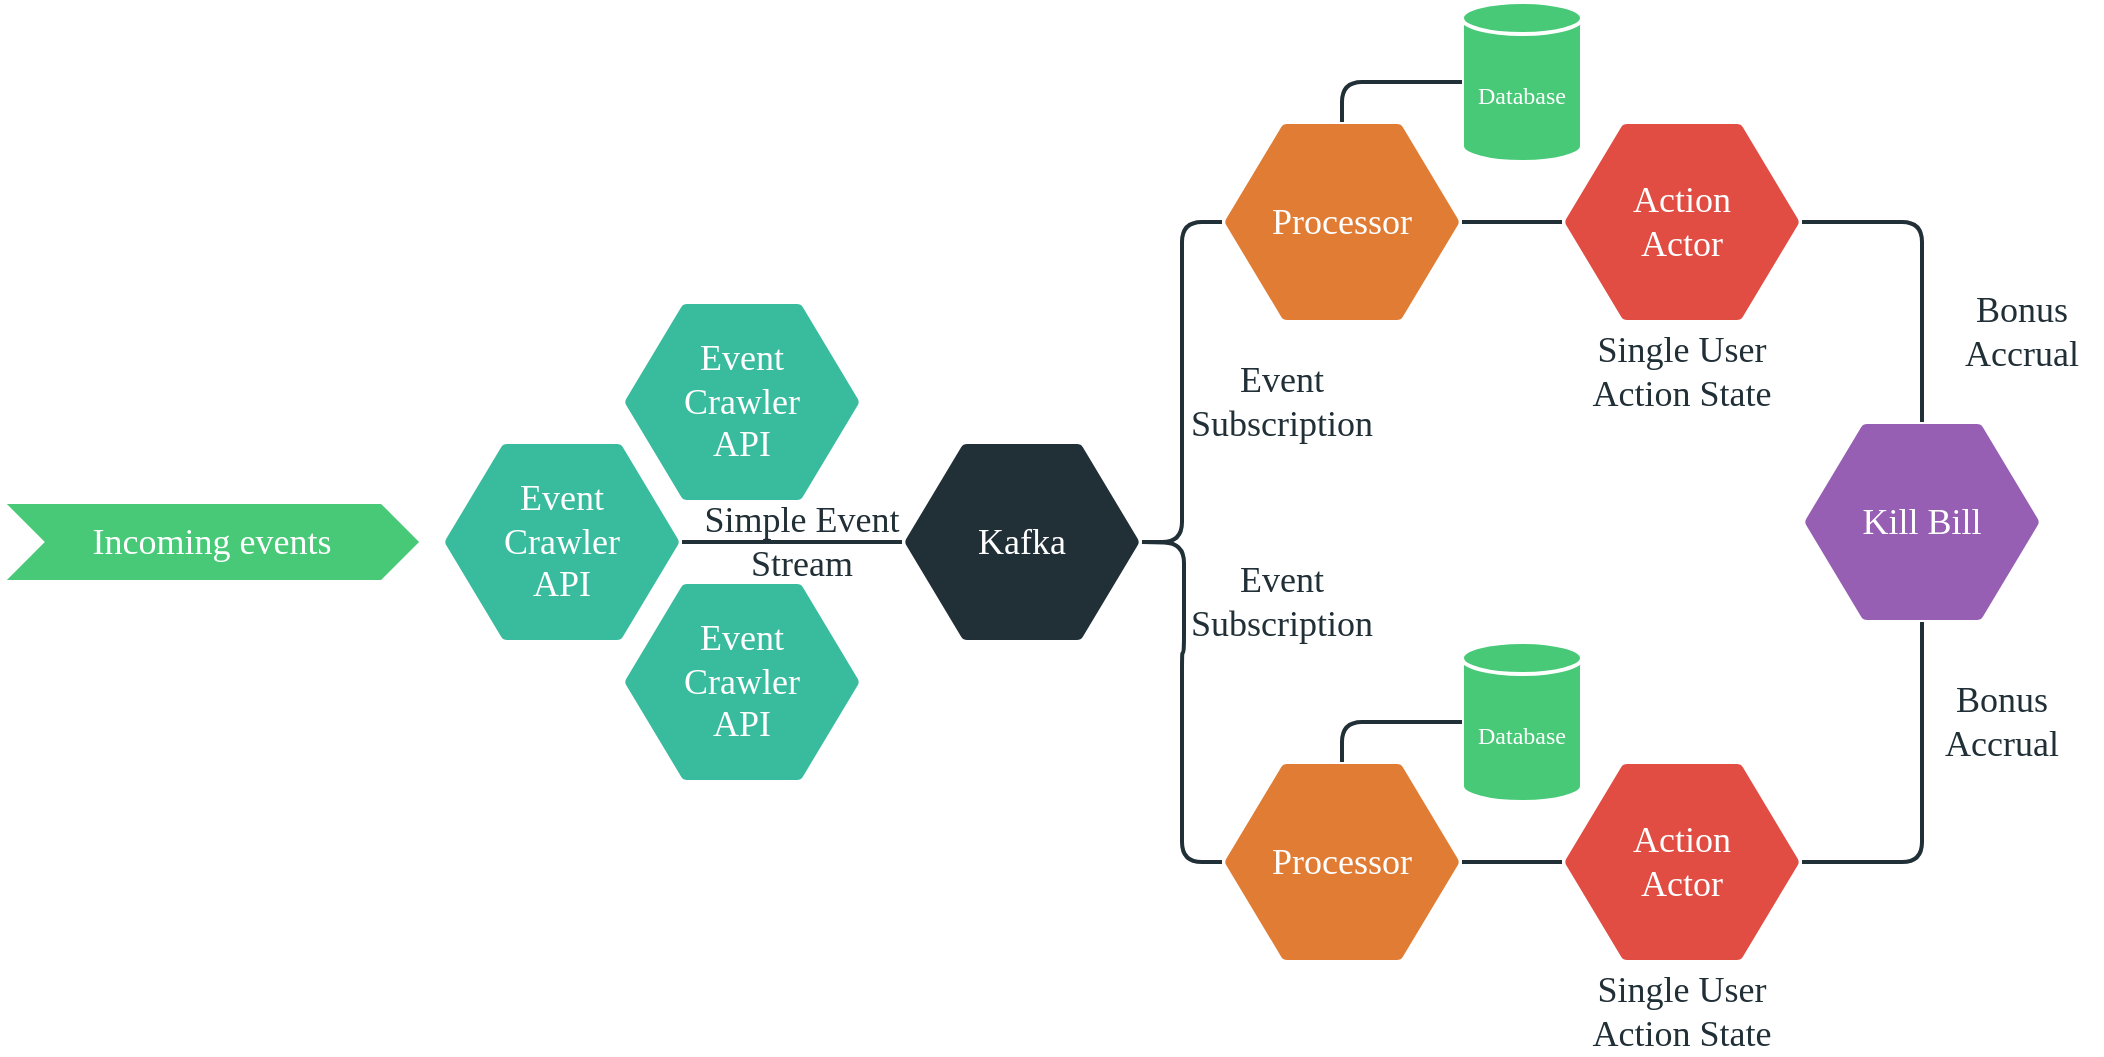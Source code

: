 <mxfile version="21.1.8" type="github">
  <diagram name="Page-1" id="EkcBWl33x27QQIGS0N1F">
    <mxGraphModel dx="1368" dy="921" grid="1" gridSize="10" guides="1" tooltips="1" connect="1" arrows="1" fold="1" page="1" pageScale="1" pageWidth="1169" pageHeight="827" math="0" shadow="0">
      <root>
        <mxCell id="0" />
        <mxCell id="1" parent="0" />
        <mxCell id="jIdbUyjtshOf3kJLoOCw-8" value="Database" style="shape=cylinder3;whiteSpace=wrap;html=1;boundedLbl=1;backgroundOutline=1;size=8;rounded=1;shadow=0;fontFamily=Titillium Web;fontSize=12;fontColor=#FFFFFF;strokeColor=#FFFFFF;strokeWidth=2;fillColor=#47C977;spacingTop=0;arcSize=5;comic=0;" parent="1" vertex="1">
          <mxGeometry x="790" y="140" width="60" height="80" as="geometry" />
        </mxCell>
        <mxCell id="jIdbUyjtshOf3kJLoOCw-1" value="Kafka" style="shape=hexagon;perimeter=hexagonPerimeter2;fontFamily=Titillium Web;fontSize=18;resizable=0;movable=1;autosize=0;snapToPoint=1;arcSize=5;size=0.25;labelPadding=0;part=0;rounded=1;shadow=0;comic=0;fontColor=#FFFFFF;html=1;whiteSpace=wrap;strokeColor=#FFFFFF;strokeWidth=2;editable=1;allowArrows=1;connectable=1;recursiveResize=1;expand=1;rotatable=0;fillColor=#212F37;" parent="1" vertex="1">
          <mxGeometry x="510" y="360" width="120" height="100" as="geometry" />
        </mxCell>
        <mxCell id="jIdbUyjtshOf3kJLoOCw-2" value="Event&lt;br&gt;Crawler&lt;br&gt;API" style="shape=hexagon;perimeter=hexagonPerimeter2;fontFamily=Titillium Web;fontSize=18;resizable=0;movable=1;autosize=0;snapToPoint=1;arcSize=5;size=0.25;labelPadding=0;part=0;rounded=1;shadow=0;comic=0;fontColor=#FFFFFF;html=1;whiteSpace=wrap;strokeColor=#FFFFFF;strokeWidth=2;editable=1;allowArrows=1;connectable=1;recursiveResize=1;expand=1;rotatable=0;fillColor=#39bc9d;" parent="1" vertex="1">
          <mxGeometry x="370" y="290" width="120" height="100" as="geometry" />
        </mxCell>
        <mxCell id="jIdbUyjtshOf3kJLoOCw-3" value="Event&lt;br&gt;Crawler&lt;br&gt;API" style="shape=hexagon;perimeter=hexagonPerimeter2;fontFamily=Titillium Web;fontSize=18;resizable=0;movable=1;autosize=0;snapToPoint=1;arcSize=5;size=0.25;labelPadding=0;part=0;rounded=1;shadow=0;comic=0;fontColor=#FFFFFF;html=1;whiteSpace=wrap;strokeColor=#FFFFFF;strokeWidth=2;editable=1;allowArrows=1;connectable=1;recursiveResize=1;expand=1;rotatable=0;fillColor=#39bc9d;" parent="1" vertex="1">
          <mxGeometry x="370" y="430" width="120" height="100" as="geometry" />
        </mxCell>
        <mxCell id="jIdbUyjtshOf3kJLoOCw-4" value="Event&lt;br&gt;Crawler&lt;br&gt;API" style="shape=hexagon;perimeter=hexagonPerimeter2;fontFamily=Titillium Web;fontSize=18;resizable=0;movable=1;autosize=0;snapToPoint=1;arcSize=5;size=0.25;labelPadding=0;part=0;rounded=1;shadow=0;comic=0;fontColor=#FFFFFF;html=1;whiteSpace=wrap;strokeColor=#FFFFFF;strokeWidth=2;editable=1;allowArrows=1;connectable=1;recursiveResize=1;expand=1;rotatable=0;fillColor=#39bc9d;" parent="1" vertex="1">
          <mxGeometry x="280" y="360" width="120" height="100" as="geometry" />
        </mxCell>
        <mxCell id="jIdbUyjtshOf3kJLoOCw-24" value="" style="edgeStyle=orthogonalEdgeStyle;html=1;strokeColor=#212f37;strokeWidth=2;fontFamily=Titillium Web;fontSize=18;fontColor=#212f37;startArrow=none;endArrow=none;elbow=vertical;" parent="1" source="jIdbUyjtshOf3kJLoOCw-5" target="jIdbUyjtshOf3kJLoOCw-10" edge="1">
          <mxGeometry relative="1" as="geometry" />
        </mxCell>
        <mxCell id="jIdbUyjtshOf3kJLoOCw-5" value="Processor" style="shape=hexagon;perimeter=hexagonPerimeter2;fontFamily=Titillium Web;fontSize=18;resizable=0;movable=1;autosize=0;snapToPoint=1;arcSize=5;size=0.25;labelPadding=0;part=0;rounded=1;shadow=0;comic=0;fontColor=#FFFFFF;html=1;whiteSpace=wrap;strokeColor=#FFFFFF;strokeWidth=2;editable=1;allowArrows=1;connectable=1;recursiveResize=1;expand=1;rotatable=0;fillColor=#e17c34;" parent="1" vertex="1">
          <mxGeometry x="670" y="200" width="120" height="100" as="geometry" />
        </mxCell>
        <mxCell id="jIdbUyjtshOf3kJLoOCw-10" value="Action&lt;br&gt;Actor" style="shape=hexagon;perimeter=hexagonPerimeter2;fontFamily=Titillium Web;fontSize=18;resizable=0;movable=1;autosize=0;snapToPoint=1;arcSize=5;size=0.25;labelPadding=0;part=0;rounded=1;shadow=0;comic=0;fontColor=#FFFFFF;html=1;whiteSpace=wrap;strokeColor=#FFFFFF;strokeWidth=2;editable=1;allowArrows=1;connectable=1;recursiveResize=1;expand=1;rotatable=0;fillColor=#e14d43;" parent="1" vertex="1">
          <mxGeometry x="840" y="200" width="120" height="100" as="geometry" />
        </mxCell>
        <mxCell id="jIdbUyjtshOf3kJLoOCw-11" value="Kill Bill" style="shape=hexagon;perimeter=hexagonPerimeter2;fontFamily=Titillium Web;fontSize=18;resizable=0;movable=1;autosize=0;snapToPoint=1;arcSize=5;size=0.25;labelPadding=0;part=0;rounded=1;shadow=0;comic=0;fontColor=#FFFFFF;html=1;whiteSpace=wrap;strokeColor=#FFFFFF;strokeWidth=2;editable=1;allowArrows=1;connectable=1;recursiveResize=1;expand=1;rotatable=0;fillColor=#965fb3;" parent="1" vertex="1">
          <mxGeometry x="960" y="350" width="120" height="100" as="geometry" />
        </mxCell>
        <mxCell id="jIdbUyjtshOf3kJLoOCw-18" style="edgeStyle=orthogonalEdgeStyle;orthogonalLoop=1;jettySize=auto;html=1;fontFamily=Titillium Web;fontSize=18;fontColor=#FFFFFF;rounded=1;strokeColor=#212F37;strokeWidth=2;endArrow=none;endFill=0;elbow=vertical;entryX=0;entryY=0.5;entryDx=0;entryDy=0;entryPerimeter=0;exitX=0.5;exitY=0;exitDx=0;exitDy=0;" parent="1" source="jIdbUyjtshOf3kJLoOCw-5" target="jIdbUyjtshOf3kJLoOCw-8" edge="1">
          <mxGeometry relative="1" as="geometry">
            <mxPoint x="790" y="179.5" as="targetPoint" />
            <mxPoint x="660" y="179.5" as="sourcePoint" />
          </mxGeometry>
        </mxCell>
        <mxCell id="jIdbUyjtshOf3kJLoOCw-19" style="edgeStyle=orthogonalEdgeStyle;orthogonalLoop=1;jettySize=auto;html=1;fontFamily=Titillium Web;fontSize=18;fontColor=#FFFFFF;rounded=1;strokeColor=#212F37;strokeWidth=2;endArrow=none;endFill=0;elbow=vertical;entryX=0;entryY=0.5;entryDx=0;entryDy=0;exitX=1;exitY=0.5;exitDx=0;exitDy=0;" parent="1" source="jIdbUyjtshOf3kJLoOCw-5" target="jIdbUyjtshOf3kJLoOCw-10" edge="1">
          <mxGeometry relative="1" as="geometry">
            <mxPoint x="840" y="250" as="targetPoint" />
            <mxPoint x="800" y="250" as="sourcePoint" />
          </mxGeometry>
        </mxCell>
        <mxCell id="jIdbUyjtshOf3kJLoOCw-20" style="edgeStyle=orthogonalEdgeStyle;orthogonalLoop=1;jettySize=auto;html=1;fontFamily=Titillium Web;fontSize=18;fontColor=#FFFFFF;rounded=1;strokeColor=#212F37;strokeWidth=2;endArrow=none;endFill=0;elbow=vertical;entryX=0.5;entryY=0;entryDx=0;entryDy=0;exitX=1;exitY=0.5;exitDx=0;exitDy=0;" parent="1" source="jIdbUyjtshOf3kJLoOCw-10" target="jIdbUyjtshOf3kJLoOCw-11" edge="1">
          <mxGeometry relative="1" as="geometry">
            <mxPoint x="1090" y="249.5" as="targetPoint" />
            <mxPoint x="990" y="250" as="sourcePoint" />
          </mxGeometry>
        </mxCell>
        <mxCell id="jIdbUyjtshOf3kJLoOCw-23" style="edgeStyle=orthogonalEdgeStyle;orthogonalLoop=1;jettySize=auto;html=1;exitX=1;exitY=0.5;exitDx=0;exitDy=0;fontFamily=Titillium Web;fontSize=18;fontColor=#FFFFFF;rounded=1;strokeColor=#212F37;strokeWidth=2;endArrow=none;endFill=0;elbow=vertical;entryX=0;entryY=0.5;entryDx=0;entryDy=0;" parent="1" source="jIdbUyjtshOf3kJLoOCw-4" target="jIdbUyjtshOf3kJLoOCw-1" edge="1">
          <mxGeometry relative="1" as="geometry">
            <mxPoint x="590" y="560" as="targetPoint" />
            <mxPoint x="460" y="560" as="sourcePoint" />
            <Array as="points">
              <mxPoint x="460" y="410" />
              <mxPoint x="460" y="410" />
            </Array>
          </mxGeometry>
        </mxCell>
        <mxCell id="jIdbUyjtshOf3kJLoOCw-25" style="edgeStyle=orthogonalEdgeStyle;orthogonalLoop=1;jettySize=auto;html=1;exitX=1;exitY=0.5;exitDx=0;exitDy=0;fontFamily=Titillium Web;fontSize=18;fontColor=#FFFFFF;rounded=1;strokeColor=#212F37;strokeWidth=2;endArrow=none;endFill=0;elbow=vertical;entryX=0;entryY=0.5;entryDx=0;entryDy=0;" parent="1" source="jIdbUyjtshOf3kJLoOCw-1" target="jIdbUyjtshOf3kJLoOCw-5" edge="1">
          <mxGeometry relative="1" as="geometry">
            <mxPoint x="660" y="249.5" as="targetPoint" />
            <mxPoint x="530" y="249.5" as="sourcePoint" />
          </mxGeometry>
        </mxCell>
        <mxCell id="jIdbUyjtshOf3kJLoOCw-27" value="Database" style="shape=cylinder3;whiteSpace=wrap;html=1;boundedLbl=1;backgroundOutline=1;size=8;rounded=1;shadow=0;fontFamily=Titillium Web;fontSize=12;fontColor=#FFFFFF;strokeColor=#FFFFFF;strokeWidth=2;fillColor=#47C977;spacingTop=0;arcSize=5;comic=0;" parent="1" vertex="1">
          <mxGeometry x="790" y="460" width="60" height="80" as="geometry" />
        </mxCell>
        <mxCell id="jIdbUyjtshOf3kJLoOCw-28" value="" style="edgeStyle=orthogonalEdgeStyle;html=1;strokeColor=#212f37;strokeWidth=2;fontFamily=Titillium Web;fontSize=18;fontColor=#212f37;startArrow=none;endArrow=none;elbow=vertical;" parent="1" source="jIdbUyjtshOf3kJLoOCw-29" target="jIdbUyjtshOf3kJLoOCw-30" edge="1">
          <mxGeometry relative="1" as="geometry" />
        </mxCell>
        <mxCell id="jIdbUyjtshOf3kJLoOCw-29" value="Processor" style="shape=hexagon;perimeter=hexagonPerimeter2;fontFamily=Titillium Web;fontSize=18;resizable=0;movable=1;autosize=0;snapToPoint=1;arcSize=5;size=0.25;labelPadding=0;part=0;rounded=1;shadow=0;comic=0;fontColor=#FFFFFF;html=1;whiteSpace=wrap;strokeColor=#FFFFFF;strokeWidth=2;editable=1;allowArrows=1;connectable=1;recursiveResize=1;expand=1;rotatable=0;fillColor=#e17c34;" parent="1" vertex="1">
          <mxGeometry x="670" y="520" width="120" height="100" as="geometry" />
        </mxCell>
        <mxCell id="jIdbUyjtshOf3kJLoOCw-30" value="Action&lt;br&gt;Actor" style="shape=hexagon;perimeter=hexagonPerimeter2;fontFamily=Titillium Web;fontSize=18;resizable=0;movable=1;autosize=0;snapToPoint=1;arcSize=5;size=0.25;labelPadding=0;part=0;rounded=1;shadow=0;comic=0;fontColor=#FFFFFF;html=1;whiteSpace=wrap;strokeColor=#FFFFFF;strokeWidth=2;editable=1;allowArrows=1;connectable=1;recursiveResize=1;expand=1;rotatable=0;fillColor=#e14d43;" parent="1" vertex="1">
          <mxGeometry x="840" y="520" width="120" height="100" as="geometry" />
        </mxCell>
        <mxCell id="jIdbUyjtshOf3kJLoOCw-31" style="edgeStyle=orthogonalEdgeStyle;orthogonalLoop=1;jettySize=auto;html=1;fontFamily=Titillium Web;fontSize=18;fontColor=#FFFFFF;rounded=1;strokeColor=#212F37;strokeWidth=2;endArrow=none;endFill=0;elbow=vertical;entryX=0;entryY=0.5;entryDx=0;entryDy=0;entryPerimeter=0;exitX=0.5;exitY=0;exitDx=0;exitDy=0;" parent="1" source="jIdbUyjtshOf3kJLoOCw-29" target="jIdbUyjtshOf3kJLoOCw-27" edge="1">
          <mxGeometry relative="1" as="geometry">
            <mxPoint x="790" y="499.5" as="targetPoint" />
            <mxPoint x="660" y="499.5" as="sourcePoint" />
          </mxGeometry>
        </mxCell>
        <mxCell id="jIdbUyjtshOf3kJLoOCw-32" style="edgeStyle=orthogonalEdgeStyle;orthogonalLoop=1;jettySize=auto;html=1;fontFamily=Titillium Web;fontSize=18;fontColor=#FFFFFF;rounded=1;strokeColor=#212F37;strokeWidth=2;endArrow=none;endFill=0;elbow=vertical;entryX=0;entryY=0.5;entryDx=0;entryDy=0;exitX=1;exitY=0.5;exitDx=0;exitDy=0;" parent="1" source="jIdbUyjtshOf3kJLoOCw-29" target="jIdbUyjtshOf3kJLoOCw-30" edge="1">
          <mxGeometry relative="1" as="geometry">
            <mxPoint x="840" y="570" as="targetPoint" />
            <mxPoint x="800" y="570" as="sourcePoint" />
          </mxGeometry>
        </mxCell>
        <mxCell id="jIdbUyjtshOf3kJLoOCw-33" style="edgeStyle=orthogonalEdgeStyle;orthogonalLoop=1;jettySize=auto;html=1;fontFamily=Titillium Web;fontSize=18;fontColor=#FFFFFF;rounded=1;strokeColor=#212F37;strokeWidth=2;endArrow=none;endFill=0;elbow=vertical;entryX=0;entryY=0.5;entryDx=0;entryDy=0;" parent="1" target="jIdbUyjtshOf3kJLoOCw-29" edge="1">
          <mxGeometry relative="1" as="geometry">
            <mxPoint x="960" y="380" as="targetPoint" />
            <mxPoint x="630" y="410" as="sourcePoint" />
          </mxGeometry>
        </mxCell>
        <mxCell id="jIdbUyjtshOf3kJLoOCw-34" style="edgeStyle=orthogonalEdgeStyle;orthogonalLoop=1;jettySize=auto;html=1;exitX=1;exitY=0.5;exitDx=0;exitDy=0;fontFamily=Titillium Web;fontSize=18;fontColor=#FFFFFF;rounded=1;strokeColor=#212F37;strokeWidth=2;endArrow=none;endFill=0;elbow=vertical;entryX=0.5;entryY=1;entryDx=0;entryDy=0;" parent="1" source="jIdbUyjtshOf3kJLoOCw-30" target="jIdbUyjtshOf3kJLoOCw-11" edge="1">
          <mxGeometry relative="1" as="geometry">
            <mxPoint x="960" y="380" as="targetPoint" />
            <mxPoint x="830" y="380" as="sourcePoint" />
          </mxGeometry>
        </mxCell>
        <mxCell id="jIdbUyjtshOf3kJLoOCw-35" value="Event&lt;br&gt;Subscription" style="text;html=1;strokeColor=none;align=center;verticalAlign=middle;whiteSpace=wrap;rounded=0;shadow=0;comic=0;sketch=0;fontFamily=Titillium Web;fontSize=18;fontColor=#212f37;" parent="1" vertex="1">
          <mxGeometry x="680" y="330" width="40" height="20" as="geometry" />
        </mxCell>
        <mxCell id="jIdbUyjtshOf3kJLoOCw-36" value="Event&lt;br&gt;Subscription" style="text;html=1;strokeColor=none;align=center;verticalAlign=middle;whiteSpace=wrap;rounded=0;shadow=0;comic=0;sketch=0;fontFamily=Titillium Web;fontSize=18;fontColor=#212f37;" parent="1" vertex="1">
          <mxGeometry x="680" y="430" width="40" height="20" as="geometry" />
        </mxCell>
        <mxCell id="jIdbUyjtshOf3kJLoOCw-37" value="Simple Event&lt;br&gt;Stream&lt;br&gt;" style="text;html=1;strokeColor=none;align=center;verticalAlign=middle;whiteSpace=wrap;rounded=0;shadow=0;comic=0;sketch=0;fontFamily=Titillium Web;fontSize=18;fontColor=#212f37;" parent="1" vertex="1">
          <mxGeometry x="400" y="400" width="120" height="20" as="geometry" />
        </mxCell>
        <mxCell id="jIdbUyjtshOf3kJLoOCw-39" value="Single User Action State" style="text;html=1;strokeColor=none;align=center;verticalAlign=middle;whiteSpace=wrap;rounded=0;shadow=0;comic=0;sketch=0;fontFamily=Titillium Web;fontSize=18;fontColor=#212f37;" parent="1" vertex="1">
          <mxGeometry x="845" y="630" width="110" height="30" as="geometry" />
        </mxCell>
        <mxCell id="jIdbUyjtshOf3kJLoOCw-41" value="Bonus&lt;br&gt;Accrual" style="text;html=1;strokeColor=none;align=center;verticalAlign=middle;whiteSpace=wrap;rounded=0;shadow=0;comic=0;sketch=0;fontFamily=Titillium Web;fontSize=18;fontColor=#212f37;" parent="1" vertex="1">
          <mxGeometry x="1030" y="290" width="80" height="30" as="geometry" />
        </mxCell>
        <mxCell id="jIdbUyjtshOf3kJLoOCw-42" value="Bonus&lt;br&gt;Accrual" style="text;html=1;strokeColor=none;align=center;verticalAlign=middle;whiteSpace=wrap;rounded=0;shadow=0;comic=0;sketch=0;fontFamily=Titillium Web;fontSize=18;fontColor=#212f37;" parent="1" vertex="1">
          <mxGeometry x="1020" y="485" width="80" height="30" as="geometry" />
        </mxCell>
        <mxCell id="jIdbUyjtshOf3kJLoOCw-43" value="Single User Action State" style="text;html=1;strokeColor=none;align=center;verticalAlign=middle;whiteSpace=wrap;rounded=0;shadow=0;comic=0;sketch=0;fontFamily=Titillium Web;fontSize=18;fontColor=#212f37;" parent="1" vertex="1">
          <mxGeometry x="845" y="310" width="110" height="30" as="geometry" />
        </mxCell>
        <mxCell id="jIdbUyjtshOf3kJLoOCw-44" value="Incoming events" style="shape=step;perimeter=stepPerimeter;whiteSpace=wrap;html=1;fixedSize=1;rounded=0;shadow=0;comic=0;strokeWidth=2;fillColor=#47C977;fontFamily=Titillium Web;fontSize=18;fontColor=#FFFFFF;rotatable=0;resizeWidth=1;movable=1;resizable=1;size=20;strokeColor=#FFFFFF;" parent="1" vertex="1">
          <mxGeometry x="60" y="390" width="210" height="40" as="geometry" />
        </mxCell>
      </root>
    </mxGraphModel>
  </diagram>
</mxfile>
